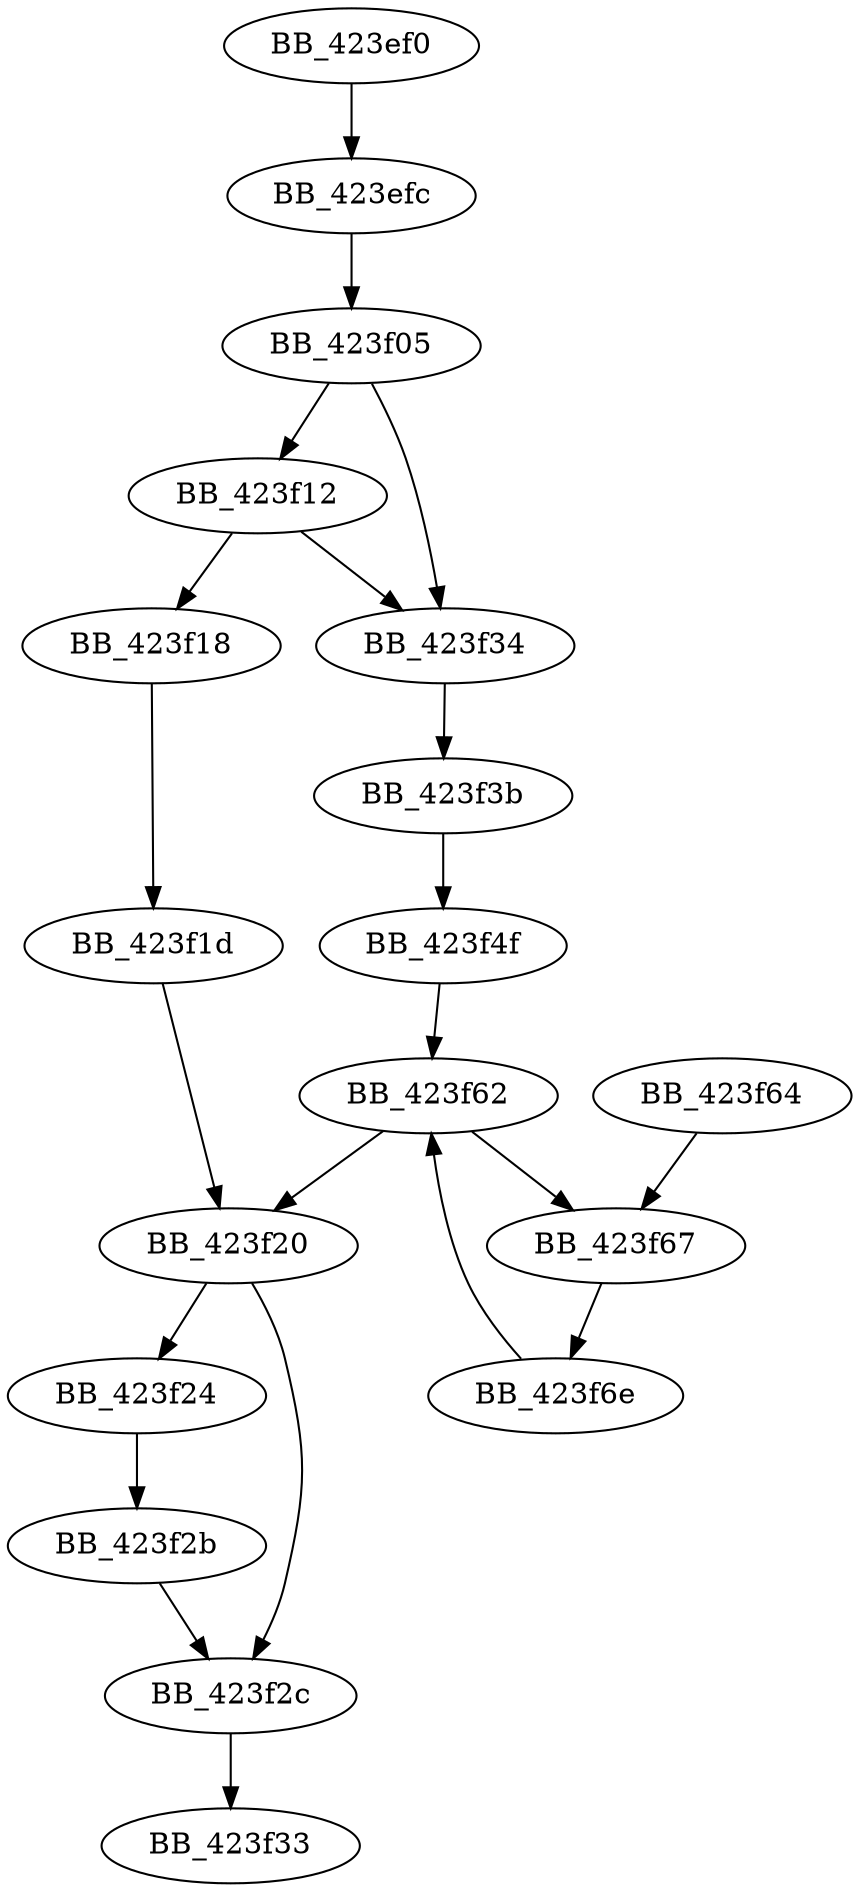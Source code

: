 DiGraph ___updatetlocinfo{
BB_423ef0->BB_423efc
BB_423efc->BB_423f05
BB_423f05->BB_423f12
BB_423f05->BB_423f34
BB_423f12->BB_423f18
BB_423f12->BB_423f34
BB_423f18->BB_423f1d
BB_423f1d->BB_423f20
BB_423f20->BB_423f24
BB_423f20->BB_423f2c
BB_423f24->BB_423f2b
BB_423f2b->BB_423f2c
BB_423f2c->BB_423f33
BB_423f34->BB_423f3b
BB_423f3b->BB_423f4f
BB_423f4f->BB_423f62
BB_423f62->BB_423f20
BB_423f62->BB_423f67
BB_423f64->BB_423f67
BB_423f67->BB_423f6e
BB_423f6e->BB_423f62
}
